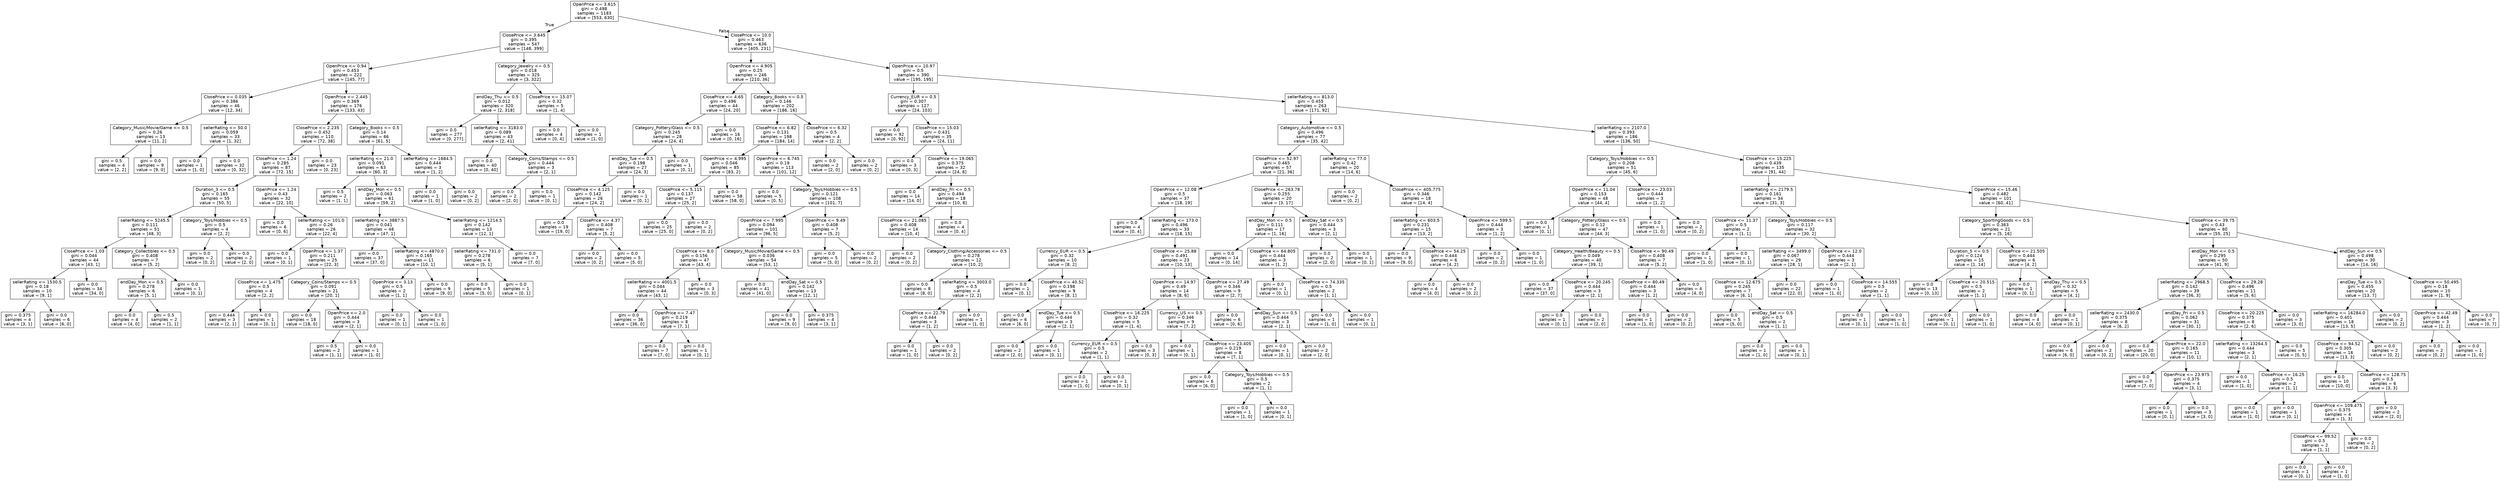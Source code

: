 digraph Tree {
node [shape=box, fontname="helvetica"] ;
edge [fontname="helvetica"] ;
0 [label="OpenPrice <= 3.615\ngini = 0.498\nsamples = 1183\nvalue = [553, 630]"] ;
1 [label="ClosePrice <= 3.645\ngini = 0.395\nsamples = 547\nvalue = [148, 399]"] ;
0 -> 1 [labeldistance=2.5, labelangle=45, headlabel="True"] ;
2 [label="OpenPrice <= 0.94\ngini = 0.453\nsamples = 222\nvalue = [145, 77]"] ;
1 -> 2 ;
3 [label="ClosePrice <= 0.035\ngini = 0.386\nsamples = 46\nvalue = [12, 34]"] ;
2 -> 3 ;
4 [label="Category_Music/Movie/Game <= 0.5\ngini = 0.26\nsamples = 13\nvalue = [11, 2]"] ;
3 -> 4 ;
5 [label="gini = 0.5\nsamples = 4\nvalue = [2, 2]"] ;
4 -> 5 ;
6 [label="gini = 0.0\nsamples = 9\nvalue = [9, 0]"] ;
4 -> 6 ;
7 [label="sellerRating <= 50.0\ngini = 0.059\nsamples = 33\nvalue = [1, 32]"] ;
3 -> 7 ;
8 [label="gini = 0.0\nsamples = 1\nvalue = [1, 0]"] ;
7 -> 8 ;
9 [label="gini = 0.0\nsamples = 32\nvalue = [0, 32]"] ;
7 -> 9 ;
10 [label="OpenPrice <= 2.445\ngini = 0.369\nsamples = 176\nvalue = [133, 43]"] ;
2 -> 10 ;
11 [label="ClosePrice <= 2.235\ngini = 0.452\nsamples = 110\nvalue = [72, 38]"] ;
10 -> 11 ;
12 [label="ClosePrice <= 1.24\ngini = 0.285\nsamples = 87\nvalue = [72, 15]"] ;
11 -> 12 ;
13 [label="Duration_3 <= 0.5\ngini = 0.165\nsamples = 55\nvalue = [50, 5]"] ;
12 -> 13 ;
14 [label="sellerRating <= 5245.5\ngini = 0.111\nsamples = 51\nvalue = [48, 3]"] ;
13 -> 14 ;
15 [label="ClosePrice <= 1.03\ngini = 0.044\nsamples = 44\nvalue = [43, 1]"] ;
14 -> 15 ;
16 [label="sellerRating <= 1530.5\ngini = 0.18\nsamples = 10\nvalue = [9, 1]"] ;
15 -> 16 ;
17 [label="gini = 0.375\nsamples = 4\nvalue = [3, 1]"] ;
16 -> 17 ;
18 [label="gini = 0.0\nsamples = 6\nvalue = [6, 0]"] ;
16 -> 18 ;
19 [label="gini = 0.0\nsamples = 34\nvalue = [34, 0]"] ;
15 -> 19 ;
20 [label="Category_Collectibles <= 0.5\ngini = 0.408\nsamples = 7\nvalue = [5, 2]"] ;
14 -> 20 ;
21 [label="endDay_Mon <= 0.5\ngini = 0.278\nsamples = 6\nvalue = [5, 1]"] ;
20 -> 21 ;
22 [label="gini = 0.0\nsamples = 4\nvalue = [4, 0]"] ;
21 -> 22 ;
23 [label="gini = 0.5\nsamples = 2\nvalue = [1, 1]"] ;
21 -> 23 ;
24 [label="gini = 0.0\nsamples = 1\nvalue = [0, 1]"] ;
20 -> 24 ;
25 [label="Category_Toys/Hobbies <= 0.5\ngini = 0.5\nsamples = 4\nvalue = [2, 2]"] ;
13 -> 25 ;
26 [label="gini = 0.0\nsamples = 2\nvalue = [0, 2]"] ;
25 -> 26 ;
27 [label="gini = 0.0\nsamples = 2\nvalue = [2, 0]"] ;
25 -> 27 ;
28 [label="OpenPrice <= 1.24\ngini = 0.43\nsamples = 32\nvalue = [22, 10]"] ;
12 -> 28 ;
29 [label="gini = 0.0\nsamples = 6\nvalue = [0, 6]"] ;
28 -> 29 ;
30 [label="sellerRating <= 101.0\ngini = 0.26\nsamples = 26\nvalue = [22, 4]"] ;
28 -> 30 ;
31 [label="gini = 0.0\nsamples = 1\nvalue = [0, 1]"] ;
30 -> 31 ;
32 [label="OpenPrice <= 1.37\ngini = 0.211\nsamples = 25\nvalue = [22, 3]"] ;
30 -> 32 ;
33 [label="ClosePrice <= 1.475\ngini = 0.5\nsamples = 4\nvalue = [2, 2]"] ;
32 -> 33 ;
34 [label="gini = 0.444\nsamples = 3\nvalue = [2, 1]"] ;
33 -> 34 ;
35 [label="gini = 0.0\nsamples = 1\nvalue = [0, 1]"] ;
33 -> 35 ;
36 [label="Category_Coins/Stamps <= 0.5\ngini = 0.091\nsamples = 21\nvalue = [20, 1]"] ;
32 -> 36 ;
37 [label="gini = 0.0\nsamples = 18\nvalue = [18, 0]"] ;
36 -> 37 ;
38 [label="OpenPrice <= 2.0\ngini = 0.444\nsamples = 3\nvalue = [2, 1]"] ;
36 -> 38 ;
39 [label="gini = 0.5\nsamples = 2\nvalue = [1, 1]"] ;
38 -> 39 ;
40 [label="gini = 0.0\nsamples = 1\nvalue = [1, 0]"] ;
38 -> 40 ;
41 [label="gini = 0.0\nsamples = 23\nvalue = [0, 23]"] ;
11 -> 41 ;
42 [label="Category_Books <= 0.5\ngini = 0.14\nsamples = 66\nvalue = [61, 5]"] ;
10 -> 42 ;
43 [label="sellerRating <= 21.0\ngini = 0.091\nsamples = 63\nvalue = [60, 3]"] ;
42 -> 43 ;
44 [label="gini = 0.5\nsamples = 2\nvalue = [1, 1]"] ;
43 -> 44 ;
45 [label="endDay_Mon <= 0.5\ngini = 0.063\nsamples = 61\nvalue = [59, 2]"] ;
43 -> 45 ;
46 [label="sellerRating <= 3887.5\ngini = 0.041\nsamples = 48\nvalue = [47, 1]"] ;
45 -> 46 ;
47 [label="gini = 0.0\nsamples = 37\nvalue = [37, 0]"] ;
46 -> 47 ;
48 [label="sellerRating <= 4870.0\ngini = 0.165\nsamples = 11\nvalue = [10, 1]"] ;
46 -> 48 ;
49 [label="OpenPrice <= 3.13\ngini = 0.5\nsamples = 2\nvalue = [1, 1]"] ;
48 -> 49 ;
50 [label="gini = 0.0\nsamples = 1\nvalue = [0, 1]"] ;
49 -> 50 ;
51 [label="gini = 0.0\nsamples = 1\nvalue = [1, 0]"] ;
49 -> 51 ;
52 [label="gini = 0.0\nsamples = 9\nvalue = [9, 0]"] ;
48 -> 52 ;
53 [label="sellerRating <= 1214.5\ngini = 0.142\nsamples = 13\nvalue = [12, 1]"] ;
45 -> 53 ;
54 [label="sellerRating <= 731.0\ngini = 0.278\nsamples = 6\nvalue = [5, 1]"] ;
53 -> 54 ;
55 [label="gini = 0.0\nsamples = 5\nvalue = [5, 0]"] ;
54 -> 55 ;
56 [label="gini = 0.0\nsamples = 1\nvalue = [0, 1]"] ;
54 -> 56 ;
57 [label="gini = 0.0\nsamples = 7\nvalue = [7, 0]"] ;
53 -> 57 ;
58 [label="sellerRating <= 1684.5\ngini = 0.444\nsamples = 3\nvalue = [1, 2]"] ;
42 -> 58 ;
59 [label="gini = 0.0\nsamples = 1\nvalue = [1, 0]"] ;
58 -> 59 ;
60 [label="gini = 0.0\nsamples = 2\nvalue = [0, 2]"] ;
58 -> 60 ;
61 [label="Category_Jewelry <= 0.5\ngini = 0.018\nsamples = 325\nvalue = [3, 322]"] ;
1 -> 61 ;
62 [label="endDay_Thu <= 0.5\ngini = 0.012\nsamples = 320\nvalue = [2, 318]"] ;
61 -> 62 ;
63 [label="gini = 0.0\nsamples = 277\nvalue = [0, 277]"] ;
62 -> 63 ;
64 [label="sellerRating <= 3183.0\ngini = 0.089\nsamples = 43\nvalue = [2, 41]"] ;
62 -> 64 ;
65 [label="gini = 0.0\nsamples = 40\nvalue = [0, 40]"] ;
64 -> 65 ;
66 [label="Category_Coins/Stamps <= 0.5\ngini = 0.444\nsamples = 3\nvalue = [2, 1]"] ;
64 -> 66 ;
67 [label="gini = 0.0\nsamples = 2\nvalue = [2, 0]"] ;
66 -> 67 ;
68 [label="gini = 0.0\nsamples = 1\nvalue = [0, 1]"] ;
66 -> 68 ;
69 [label="ClosePrice <= 15.07\ngini = 0.32\nsamples = 5\nvalue = [1, 4]"] ;
61 -> 69 ;
70 [label="gini = 0.0\nsamples = 4\nvalue = [0, 4]"] ;
69 -> 70 ;
71 [label="gini = 0.0\nsamples = 1\nvalue = [1, 0]"] ;
69 -> 71 ;
72 [label="ClosePrice <= 10.0\ngini = 0.463\nsamples = 636\nvalue = [405, 231]"] ;
0 -> 72 [labeldistance=2.5, labelangle=-45, headlabel="False"] ;
73 [label="OpenPrice <= 4.905\ngini = 0.25\nsamples = 246\nvalue = [210, 36]"] ;
72 -> 73 ;
74 [label="ClosePrice <= 4.65\ngini = 0.496\nsamples = 44\nvalue = [24, 20]"] ;
73 -> 74 ;
75 [label="Category_Pottery/Glass <= 0.5\ngini = 0.245\nsamples = 28\nvalue = [24, 4]"] ;
74 -> 75 ;
76 [label="endDay_Tue <= 0.5\ngini = 0.198\nsamples = 27\nvalue = [24, 3]"] ;
75 -> 76 ;
77 [label="ClosePrice <= 4.125\ngini = 0.142\nsamples = 26\nvalue = [24, 2]"] ;
76 -> 77 ;
78 [label="gini = 0.0\nsamples = 19\nvalue = [19, 0]"] ;
77 -> 78 ;
79 [label="ClosePrice <= 4.37\ngini = 0.408\nsamples = 7\nvalue = [5, 2]"] ;
77 -> 79 ;
80 [label="gini = 0.0\nsamples = 2\nvalue = [0, 2]"] ;
79 -> 80 ;
81 [label="gini = 0.0\nsamples = 5\nvalue = [5, 0]"] ;
79 -> 81 ;
82 [label="gini = 0.0\nsamples = 1\nvalue = [0, 1]"] ;
76 -> 82 ;
83 [label="gini = 0.0\nsamples = 1\nvalue = [0, 1]"] ;
75 -> 83 ;
84 [label="gini = 0.0\nsamples = 16\nvalue = [0, 16]"] ;
74 -> 84 ;
85 [label="Category_Books <= 0.5\ngini = 0.146\nsamples = 202\nvalue = [186, 16]"] ;
73 -> 85 ;
86 [label="ClosePrice <= 6.82\ngini = 0.131\nsamples = 198\nvalue = [184, 14]"] ;
85 -> 86 ;
87 [label="OpenPrice <= 4.995\ngini = 0.046\nsamples = 85\nvalue = [83, 2]"] ;
86 -> 87 ;
88 [label="ClosePrice <= 5.115\ngini = 0.137\nsamples = 27\nvalue = [25, 2]"] ;
87 -> 88 ;
89 [label="gini = 0.0\nsamples = 25\nvalue = [25, 0]"] ;
88 -> 89 ;
90 [label="gini = 0.0\nsamples = 2\nvalue = [0, 2]"] ;
88 -> 90 ;
91 [label="gini = 0.0\nsamples = 58\nvalue = [58, 0]"] ;
87 -> 91 ;
92 [label="OpenPrice <= 6.745\ngini = 0.19\nsamples = 113\nvalue = [101, 12]"] ;
86 -> 92 ;
93 [label="gini = 0.0\nsamples = 5\nvalue = [0, 5]"] ;
92 -> 93 ;
94 [label="Category_Toys/Hobbies <= 0.5\ngini = 0.121\nsamples = 108\nvalue = [101, 7]"] ;
92 -> 94 ;
95 [label="OpenPrice <= 7.995\ngini = 0.094\nsamples = 101\nvalue = [96, 5]"] ;
94 -> 95 ;
96 [label="ClosePrice <= 8.0\ngini = 0.156\nsamples = 47\nvalue = [43, 4]"] ;
95 -> 96 ;
97 [label="sellerRating <= 4001.5\ngini = 0.044\nsamples = 44\nvalue = [43, 1]"] ;
96 -> 97 ;
98 [label="gini = 0.0\nsamples = 36\nvalue = [36, 0]"] ;
97 -> 98 ;
99 [label="OpenPrice <= 7.47\ngini = 0.219\nsamples = 8\nvalue = [7, 1]"] ;
97 -> 99 ;
100 [label="gini = 0.0\nsamples = 7\nvalue = [7, 0]"] ;
99 -> 100 ;
101 [label="gini = 0.0\nsamples = 1\nvalue = [0, 1]"] ;
99 -> 101 ;
102 [label="gini = 0.0\nsamples = 3\nvalue = [0, 3]"] ;
96 -> 102 ;
103 [label="Category_Music/Movie/Game <= 0.5\ngini = 0.036\nsamples = 54\nvalue = [53, 1]"] ;
95 -> 103 ;
104 [label="gini = 0.0\nsamples = 41\nvalue = [41, 0]"] ;
103 -> 104 ;
105 [label="endDay_Sat <= 0.5\ngini = 0.142\nsamples = 13\nvalue = [12, 1]"] ;
103 -> 105 ;
106 [label="gini = 0.0\nsamples = 9\nvalue = [9, 0]"] ;
105 -> 106 ;
107 [label="gini = 0.375\nsamples = 4\nvalue = [3, 1]"] ;
105 -> 107 ;
108 [label="OpenPrice <= 9.49\ngini = 0.408\nsamples = 7\nvalue = [5, 2]"] ;
94 -> 108 ;
109 [label="gini = 0.0\nsamples = 5\nvalue = [5, 0]"] ;
108 -> 109 ;
110 [label="gini = 0.0\nsamples = 2\nvalue = [0, 2]"] ;
108 -> 110 ;
111 [label="ClosePrice <= 6.32\ngini = 0.5\nsamples = 4\nvalue = [2, 2]"] ;
85 -> 111 ;
112 [label="gini = 0.0\nsamples = 2\nvalue = [2, 0]"] ;
111 -> 112 ;
113 [label="gini = 0.0\nsamples = 2\nvalue = [0, 2]"] ;
111 -> 113 ;
114 [label="OpenPrice <= 10.97\ngini = 0.5\nsamples = 390\nvalue = [195, 195]"] ;
72 -> 114 ;
115 [label="Currency_EUR <= 0.5\ngini = 0.307\nsamples = 127\nvalue = [24, 103]"] ;
114 -> 115 ;
116 [label="gini = 0.0\nsamples = 92\nvalue = [0, 92]"] ;
115 -> 116 ;
117 [label="ClosePrice <= 15.03\ngini = 0.431\nsamples = 35\nvalue = [24, 11]"] ;
115 -> 117 ;
118 [label="gini = 0.0\nsamples = 3\nvalue = [0, 3]"] ;
117 -> 118 ;
119 [label="ClosePrice <= 19.065\ngini = 0.375\nsamples = 32\nvalue = [24, 8]"] ;
117 -> 119 ;
120 [label="gini = 0.0\nsamples = 14\nvalue = [14, 0]"] ;
119 -> 120 ;
121 [label="endDay_Fri <= 0.5\ngini = 0.494\nsamples = 18\nvalue = [10, 8]"] ;
119 -> 121 ;
122 [label="ClosePrice <= 21.085\ngini = 0.408\nsamples = 14\nvalue = [10, 4]"] ;
121 -> 122 ;
123 [label="gini = 0.0\nsamples = 2\nvalue = [0, 2]"] ;
122 -> 123 ;
124 [label="Category_Clothing/Accessories <= 0.5\ngini = 0.278\nsamples = 12\nvalue = [10, 2]"] ;
122 -> 124 ;
125 [label="gini = 0.0\nsamples = 8\nvalue = [8, 0]"] ;
124 -> 125 ;
126 [label="sellerRating <= 3003.0\ngini = 0.5\nsamples = 4\nvalue = [2, 2]"] ;
124 -> 126 ;
127 [label="ClosePrice <= 22.79\ngini = 0.444\nsamples = 3\nvalue = [1, 2]"] ;
126 -> 127 ;
128 [label="gini = 0.0\nsamples = 1\nvalue = [1, 0]"] ;
127 -> 128 ;
129 [label="gini = 0.0\nsamples = 2\nvalue = [0, 2]"] ;
127 -> 129 ;
130 [label="gini = 0.0\nsamples = 1\nvalue = [1, 0]"] ;
126 -> 130 ;
131 [label="gini = 0.0\nsamples = 4\nvalue = [0, 4]"] ;
121 -> 131 ;
132 [label="sellerRating <= 813.0\ngini = 0.455\nsamples = 263\nvalue = [171, 92]"] ;
114 -> 132 ;
133 [label="Category_Automotive <= 0.5\ngini = 0.496\nsamples = 77\nvalue = [35, 42]"] ;
132 -> 133 ;
134 [label="ClosePrice <= 52.97\ngini = 0.465\nsamples = 57\nvalue = [21, 36]"] ;
133 -> 134 ;
135 [label="OpenPrice <= 12.08\ngini = 0.5\nsamples = 37\nvalue = [18, 19]"] ;
134 -> 135 ;
136 [label="gini = 0.0\nsamples = 4\nvalue = [0, 4]"] ;
135 -> 136 ;
137 [label="sellerRating <= 173.0\ngini = 0.496\nsamples = 33\nvalue = [18, 15]"] ;
135 -> 137 ;
138 [label="Currency_EUR <= 0.5\ngini = 0.32\nsamples = 10\nvalue = [8, 2]"] ;
137 -> 138 ;
139 [label="gini = 0.0\nsamples = 1\nvalue = [0, 1]"] ;
138 -> 139 ;
140 [label="ClosePrice <= 40.52\ngini = 0.198\nsamples = 9\nvalue = [8, 1]"] ;
138 -> 140 ;
141 [label="gini = 0.0\nsamples = 6\nvalue = [6, 0]"] ;
140 -> 141 ;
142 [label="endDay_Tue <= 0.5\ngini = 0.444\nsamples = 3\nvalue = [2, 1]"] ;
140 -> 142 ;
143 [label="gini = 0.0\nsamples = 2\nvalue = [2, 0]"] ;
142 -> 143 ;
144 [label="gini = 0.0\nsamples = 1\nvalue = [0, 1]"] ;
142 -> 144 ;
145 [label="ClosePrice <= 25.88\ngini = 0.491\nsamples = 23\nvalue = [10, 13]"] ;
137 -> 145 ;
146 [label="OpenPrice <= 14.97\ngini = 0.49\nsamples = 14\nvalue = [8, 6]"] ;
145 -> 146 ;
147 [label="ClosePrice <= 16.225\ngini = 0.32\nsamples = 5\nvalue = [1, 4]"] ;
146 -> 147 ;
148 [label="Currency_EUR <= 0.5\ngini = 0.5\nsamples = 2\nvalue = [1, 1]"] ;
147 -> 148 ;
149 [label="gini = 0.0\nsamples = 1\nvalue = [1, 0]"] ;
148 -> 149 ;
150 [label="gini = 0.0\nsamples = 1\nvalue = [0, 1]"] ;
148 -> 150 ;
151 [label="gini = 0.0\nsamples = 3\nvalue = [0, 3]"] ;
147 -> 151 ;
152 [label="Currency_US <= 0.5\ngini = 0.346\nsamples = 9\nvalue = [7, 2]"] ;
146 -> 152 ;
153 [label="gini = 0.0\nsamples = 1\nvalue = [0, 1]"] ;
152 -> 153 ;
154 [label="ClosePrice <= 23.405\ngini = 0.219\nsamples = 8\nvalue = [7, 1]"] ;
152 -> 154 ;
155 [label="gini = 0.0\nsamples = 6\nvalue = [6, 0]"] ;
154 -> 155 ;
156 [label="Category_Toys/Hobbies <= 0.5\ngini = 0.5\nsamples = 2\nvalue = [1, 1]"] ;
154 -> 156 ;
157 [label="gini = 0.0\nsamples = 1\nvalue = [1, 0]"] ;
156 -> 157 ;
158 [label="gini = 0.0\nsamples = 1\nvalue = [0, 1]"] ;
156 -> 158 ;
159 [label="OpenPrice <= 27.49\ngini = 0.346\nsamples = 9\nvalue = [2, 7]"] ;
145 -> 159 ;
160 [label="gini = 0.0\nsamples = 6\nvalue = [0, 6]"] ;
159 -> 160 ;
161 [label="endDay_Sun <= 0.5\ngini = 0.444\nsamples = 3\nvalue = [2, 1]"] ;
159 -> 161 ;
162 [label="gini = 0.0\nsamples = 1\nvalue = [0, 1]"] ;
161 -> 162 ;
163 [label="gini = 0.0\nsamples = 2\nvalue = [2, 0]"] ;
161 -> 163 ;
164 [label="ClosePrice <= 263.78\ngini = 0.255\nsamples = 20\nvalue = [3, 17]"] ;
134 -> 164 ;
165 [label="endDay_Mon <= 0.5\ngini = 0.111\nsamples = 17\nvalue = [1, 16]"] ;
164 -> 165 ;
166 [label="gini = 0.0\nsamples = 14\nvalue = [0, 14]"] ;
165 -> 166 ;
167 [label="ClosePrice <= 64.805\ngini = 0.444\nsamples = 3\nvalue = [1, 2]"] ;
165 -> 167 ;
168 [label="gini = 0.0\nsamples = 1\nvalue = [0, 1]"] ;
167 -> 168 ;
169 [label="ClosePrice <= 74.335\ngini = 0.5\nsamples = 2\nvalue = [1, 1]"] ;
167 -> 169 ;
170 [label="gini = 0.0\nsamples = 1\nvalue = [1, 0]"] ;
169 -> 170 ;
171 [label="gini = 0.0\nsamples = 1\nvalue = [0, 1]"] ;
169 -> 171 ;
172 [label="endDay_Sat <= 0.5\ngini = 0.444\nsamples = 3\nvalue = [2, 1]"] ;
164 -> 172 ;
173 [label="gini = 0.0\nsamples = 2\nvalue = [2, 0]"] ;
172 -> 173 ;
174 [label="gini = 0.0\nsamples = 1\nvalue = [0, 1]"] ;
172 -> 174 ;
175 [label="sellerRating <= 77.0\ngini = 0.42\nsamples = 20\nvalue = [14, 6]"] ;
133 -> 175 ;
176 [label="gini = 0.0\nsamples = 2\nvalue = [0, 2]"] ;
175 -> 176 ;
177 [label="ClosePrice <= 405.775\ngini = 0.346\nsamples = 18\nvalue = [14, 4]"] ;
175 -> 177 ;
178 [label="sellerRating <= 603.5\ngini = 0.231\nsamples = 15\nvalue = [13, 2]"] ;
177 -> 178 ;
179 [label="gini = 0.0\nsamples = 9\nvalue = [9, 0]"] ;
178 -> 179 ;
180 [label="ClosePrice <= 54.25\ngini = 0.444\nsamples = 6\nvalue = [4, 2]"] ;
178 -> 180 ;
181 [label="gini = 0.0\nsamples = 4\nvalue = [4, 0]"] ;
180 -> 181 ;
182 [label="gini = 0.0\nsamples = 2\nvalue = [0, 2]"] ;
180 -> 182 ;
183 [label="OpenPrice <= 599.5\ngini = 0.444\nsamples = 3\nvalue = [1, 2]"] ;
177 -> 183 ;
184 [label="gini = 0.0\nsamples = 2\nvalue = [0, 2]"] ;
183 -> 184 ;
185 [label="gini = 0.0\nsamples = 1\nvalue = [1, 0]"] ;
183 -> 185 ;
186 [label="sellerRating <= 2107.0\ngini = 0.393\nsamples = 186\nvalue = [136, 50]"] ;
132 -> 186 ;
187 [label="Category_Toys/Hobbies <= 0.5\ngini = 0.208\nsamples = 51\nvalue = [45, 6]"] ;
186 -> 187 ;
188 [label="OpenPrice <= 11.04\ngini = 0.153\nsamples = 48\nvalue = [44, 4]"] ;
187 -> 188 ;
189 [label="gini = 0.0\nsamples = 1\nvalue = [0, 1]"] ;
188 -> 189 ;
190 [label="Category_Pottery/Glass <= 0.5\ngini = 0.12\nsamples = 47\nvalue = [44, 3]"] ;
188 -> 190 ;
191 [label="Category_Health/Beauty <= 0.5\ngini = 0.049\nsamples = 40\nvalue = [39, 1]"] ;
190 -> 191 ;
192 [label="gini = 0.0\nsamples = 37\nvalue = [37, 0]"] ;
191 -> 192 ;
193 [label="ClosePrice <= 20.245\ngini = 0.444\nsamples = 3\nvalue = [2, 1]"] ;
191 -> 193 ;
194 [label="gini = 0.0\nsamples = 1\nvalue = [0, 1]"] ;
193 -> 194 ;
195 [label="gini = 0.0\nsamples = 2\nvalue = [2, 0]"] ;
193 -> 195 ;
196 [label="ClosePrice <= 90.49\ngini = 0.408\nsamples = 7\nvalue = [5, 2]"] ;
190 -> 196 ;
197 [label="ClosePrice <= 80.49\ngini = 0.444\nsamples = 3\nvalue = [1, 2]"] ;
196 -> 197 ;
198 [label="gini = 0.0\nsamples = 1\nvalue = [1, 0]"] ;
197 -> 198 ;
199 [label="gini = 0.0\nsamples = 2\nvalue = [0, 2]"] ;
197 -> 199 ;
200 [label="gini = 0.0\nsamples = 4\nvalue = [4, 0]"] ;
196 -> 200 ;
201 [label="ClosePrice <= 23.03\ngini = 0.444\nsamples = 3\nvalue = [1, 2]"] ;
187 -> 201 ;
202 [label="gini = 0.0\nsamples = 1\nvalue = [1, 0]"] ;
201 -> 202 ;
203 [label="gini = 0.0\nsamples = 2\nvalue = [0, 2]"] ;
201 -> 203 ;
204 [label="ClosePrice <= 15.225\ngini = 0.439\nsamples = 135\nvalue = [91, 44]"] ;
186 -> 204 ;
205 [label="sellerRating <= 2179.5\ngini = 0.161\nsamples = 34\nvalue = [31, 3]"] ;
204 -> 205 ;
206 [label="ClosePrice <= 11.37\ngini = 0.5\nsamples = 2\nvalue = [1, 1]"] ;
205 -> 206 ;
207 [label="gini = 0.0\nsamples = 1\nvalue = [1, 0]"] ;
206 -> 207 ;
208 [label="gini = 0.0\nsamples = 1\nvalue = [0, 1]"] ;
206 -> 208 ;
209 [label="Category_Toys/Hobbies <= 0.5\ngini = 0.117\nsamples = 32\nvalue = [30, 2]"] ;
205 -> 209 ;
210 [label="sellerRating <= 3499.0\ngini = 0.067\nsamples = 29\nvalue = [28, 1]"] ;
209 -> 210 ;
211 [label="ClosePrice <= 12.675\ngini = 0.245\nsamples = 7\nvalue = [6, 1]"] ;
210 -> 211 ;
212 [label="gini = 0.0\nsamples = 5\nvalue = [5, 0]"] ;
211 -> 212 ;
213 [label="endDay_Sat <= 0.5\ngini = 0.5\nsamples = 2\nvalue = [1, 1]"] ;
211 -> 213 ;
214 [label="gini = 0.0\nsamples = 1\nvalue = [1, 0]"] ;
213 -> 214 ;
215 [label="gini = 0.0\nsamples = 1\nvalue = [0, 1]"] ;
213 -> 215 ;
216 [label="gini = 0.0\nsamples = 22\nvalue = [22, 0]"] ;
210 -> 216 ;
217 [label="OpenPrice <= 12.0\ngini = 0.444\nsamples = 3\nvalue = [2, 1]"] ;
209 -> 217 ;
218 [label="gini = 0.0\nsamples = 1\nvalue = [1, 0]"] ;
217 -> 218 ;
219 [label="ClosePrice <= 14.555\ngini = 0.5\nsamples = 2\nvalue = [1, 1]"] ;
217 -> 219 ;
220 [label="gini = 0.0\nsamples = 1\nvalue = [0, 1]"] ;
219 -> 220 ;
221 [label="gini = 0.0\nsamples = 1\nvalue = [1, 0]"] ;
219 -> 221 ;
222 [label="OpenPrice <= 15.46\ngini = 0.482\nsamples = 101\nvalue = [60, 41]"] ;
204 -> 222 ;
223 [label="Category_SportingGoods <= 0.5\ngini = 0.363\nsamples = 21\nvalue = [5, 16]"] ;
222 -> 223 ;
224 [label="Duration_5 <= 0.5\ngini = 0.124\nsamples = 15\nvalue = [1, 14]"] ;
223 -> 224 ;
225 [label="gini = 0.0\nsamples = 13\nvalue = [0, 13]"] ;
224 -> 225 ;
226 [label="ClosePrice <= 20.515\ngini = 0.5\nsamples = 2\nvalue = [1, 1]"] ;
224 -> 226 ;
227 [label="gini = 0.0\nsamples = 1\nvalue = [0, 1]"] ;
226 -> 227 ;
228 [label="gini = 0.0\nsamples = 1\nvalue = [1, 0]"] ;
226 -> 228 ;
229 [label="ClosePrice <= 21.505\ngini = 0.444\nsamples = 6\nvalue = [4, 2]"] ;
223 -> 229 ;
230 [label="gini = 0.0\nsamples = 1\nvalue = [0, 1]"] ;
229 -> 230 ;
231 [label="endDay_Thu <= 0.5\ngini = 0.32\nsamples = 5\nvalue = [4, 1]"] ;
229 -> 231 ;
232 [label="gini = 0.0\nsamples = 4\nvalue = [4, 0]"] ;
231 -> 232 ;
233 [label="gini = 0.0\nsamples = 1\nvalue = [0, 1]"] ;
231 -> 233 ;
234 [label="ClosePrice <= 39.75\ngini = 0.43\nsamples = 80\nvalue = [55, 25]"] ;
222 -> 234 ;
235 [label="endDay_Mon <= 0.5\ngini = 0.295\nsamples = 50\nvalue = [41, 9]"] ;
234 -> 235 ;
236 [label="sellerRating <= 2968.5\ngini = 0.142\nsamples = 39\nvalue = [36, 3]"] ;
235 -> 236 ;
237 [label="sellerRating <= 2430.0\ngini = 0.375\nsamples = 8\nvalue = [6, 2]"] ;
236 -> 237 ;
238 [label="gini = 0.0\nsamples = 6\nvalue = [6, 0]"] ;
237 -> 238 ;
239 [label="gini = 0.0\nsamples = 2\nvalue = [0, 2]"] ;
237 -> 239 ;
240 [label="endDay_Fri <= 0.5\ngini = 0.062\nsamples = 31\nvalue = [30, 1]"] ;
236 -> 240 ;
241 [label="gini = 0.0\nsamples = 20\nvalue = [20, 0]"] ;
240 -> 241 ;
242 [label="OpenPrice <= 22.0\ngini = 0.165\nsamples = 11\nvalue = [10, 1]"] ;
240 -> 242 ;
243 [label="gini = 0.0\nsamples = 7\nvalue = [7, 0]"] ;
242 -> 243 ;
244 [label="OpenPrice <= 23.975\ngini = 0.375\nsamples = 4\nvalue = [3, 1]"] ;
242 -> 244 ;
245 [label="gini = 0.0\nsamples = 1\nvalue = [0, 1]"] ;
244 -> 245 ;
246 [label="gini = 0.0\nsamples = 3\nvalue = [3, 0]"] ;
244 -> 246 ;
247 [label="ClosePrice <= 29.28\ngini = 0.496\nsamples = 11\nvalue = [5, 6]"] ;
235 -> 247 ;
248 [label="ClosePrice <= 20.225\ngini = 0.375\nsamples = 8\nvalue = [2, 6]"] ;
247 -> 248 ;
249 [label="sellerRating <= 13264.5\ngini = 0.444\nsamples = 3\nvalue = [2, 1]"] ;
248 -> 249 ;
250 [label="gini = 0.0\nsamples = 1\nvalue = [1, 0]"] ;
249 -> 250 ;
251 [label="ClosePrice <= 16.25\ngini = 0.5\nsamples = 2\nvalue = [1, 1]"] ;
249 -> 251 ;
252 [label="gini = 0.0\nsamples = 1\nvalue = [1, 0]"] ;
251 -> 252 ;
253 [label="gini = 0.0\nsamples = 1\nvalue = [0, 1]"] ;
251 -> 253 ;
254 [label="gini = 0.0\nsamples = 5\nvalue = [0, 5]"] ;
248 -> 254 ;
255 [label="gini = 0.0\nsamples = 3\nvalue = [3, 0]"] ;
247 -> 255 ;
256 [label="endDay_Sun <= 0.5\ngini = 0.498\nsamples = 30\nvalue = [14, 16]"] ;
234 -> 256 ;
257 [label="endDay_Tue <= 0.5\ngini = 0.455\nsamples = 20\nvalue = [13, 7]"] ;
256 -> 257 ;
258 [label="sellerRating <= 16284.0\ngini = 0.401\nsamples = 18\nvalue = [13, 5]"] ;
257 -> 258 ;
259 [label="ClosePrice <= 94.52\ngini = 0.305\nsamples = 16\nvalue = [13, 3]"] ;
258 -> 259 ;
260 [label="gini = 0.0\nsamples = 10\nvalue = [10, 0]"] ;
259 -> 260 ;
261 [label="ClosePrice <= 128.75\ngini = 0.5\nsamples = 6\nvalue = [3, 3]"] ;
259 -> 261 ;
262 [label="OpenPrice <= 109.475\ngini = 0.375\nsamples = 4\nvalue = [1, 3]"] ;
261 -> 262 ;
263 [label="ClosePrice <= 99.52\ngini = 0.5\nsamples = 2\nvalue = [1, 1]"] ;
262 -> 263 ;
264 [label="gini = 0.0\nsamples = 1\nvalue = [0, 1]"] ;
263 -> 264 ;
265 [label="gini = 0.0\nsamples = 1\nvalue = [1, 0]"] ;
263 -> 265 ;
266 [label="gini = 0.0\nsamples = 2\nvalue = [0, 2]"] ;
262 -> 266 ;
267 [label="gini = 0.0\nsamples = 2\nvalue = [2, 0]"] ;
261 -> 267 ;
268 [label="gini = 0.0\nsamples = 2\nvalue = [0, 2]"] ;
258 -> 268 ;
269 [label="gini = 0.0\nsamples = 2\nvalue = [0, 2]"] ;
257 -> 269 ;
270 [label="ClosePrice <= 50.495\ngini = 0.18\nsamples = 10\nvalue = [1, 9]"] ;
256 -> 270 ;
271 [label="OpenPrice <= 42.49\ngini = 0.444\nsamples = 3\nvalue = [1, 2]"] ;
270 -> 271 ;
272 [label="gini = 0.0\nsamples = 2\nvalue = [0, 2]"] ;
271 -> 272 ;
273 [label="gini = 0.0\nsamples = 1\nvalue = [1, 0]"] ;
271 -> 273 ;
274 [label="gini = 0.0\nsamples = 7\nvalue = [0, 7]"] ;
270 -> 274 ;
}